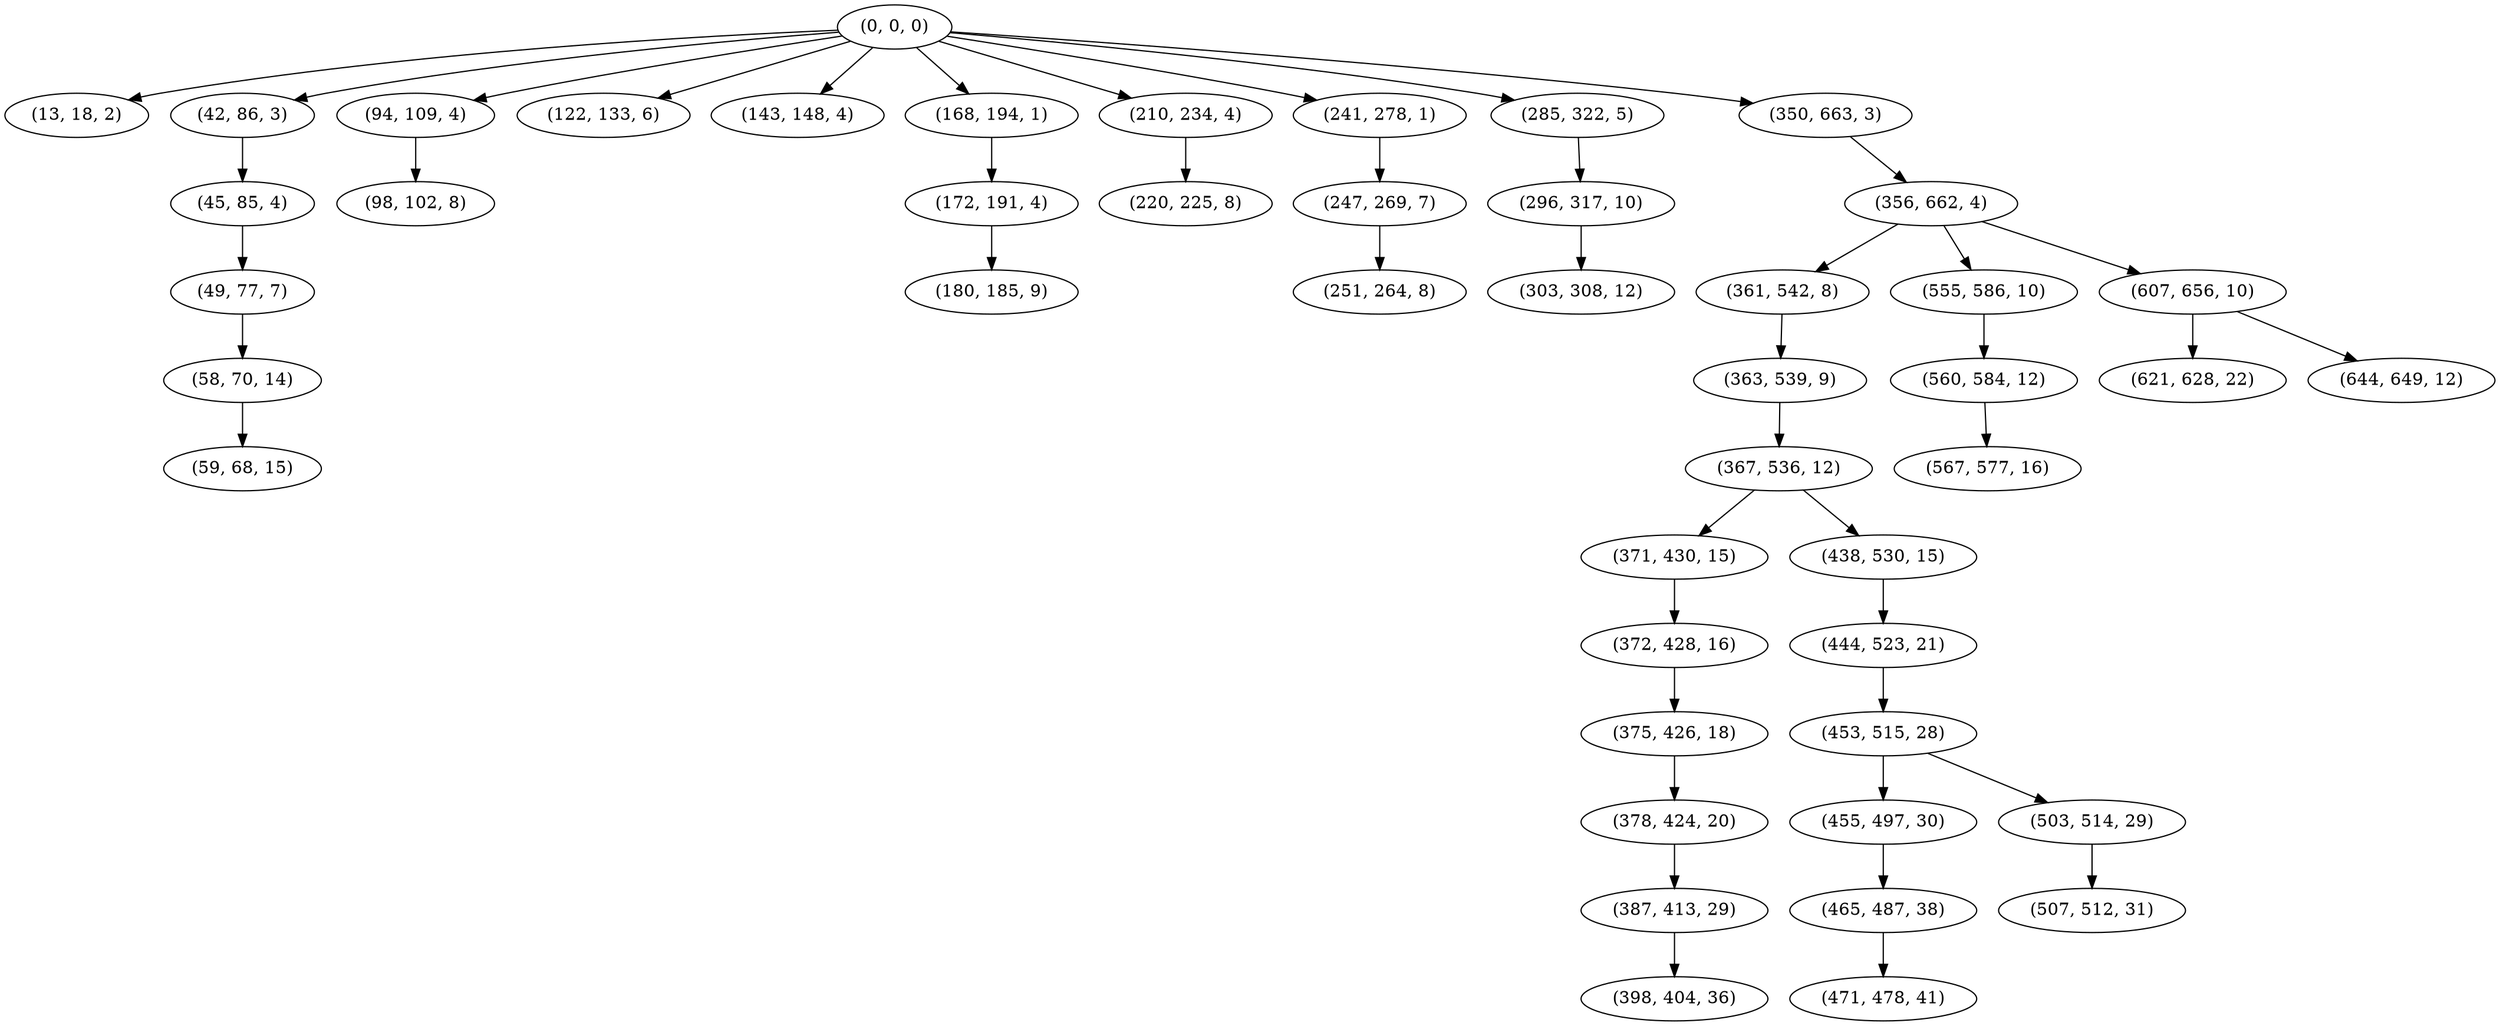 digraph tree {
    "(0, 0, 0)";
    "(13, 18, 2)";
    "(42, 86, 3)";
    "(45, 85, 4)";
    "(49, 77, 7)";
    "(58, 70, 14)";
    "(59, 68, 15)";
    "(94, 109, 4)";
    "(98, 102, 8)";
    "(122, 133, 6)";
    "(143, 148, 4)";
    "(168, 194, 1)";
    "(172, 191, 4)";
    "(180, 185, 9)";
    "(210, 234, 4)";
    "(220, 225, 8)";
    "(241, 278, 1)";
    "(247, 269, 7)";
    "(251, 264, 8)";
    "(285, 322, 5)";
    "(296, 317, 10)";
    "(303, 308, 12)";
    "(350, 663, 3)";
    "(356, 662, 4)";
    "(361, 542, 8)";
    "(363, 539, 9)";
    "(367, 536, 12)";
    "(371, 430, 15)";
    "(372, 428, 16)";
    "(375, 426, 18)";
    "(378, 424, 20)";
    "(387, 413, 29)";
    "(398, 404, 36)";
    "(438, 530, 15)";
    "(444, 523, 21)";
    "(453, 515, 28)";
    "(455, 497, 30)";
    "(465, 487, 38)";
    "(471, 478, 41)";
    "(503, 514, 29)";
    "(507, 512, 31)";
    "(555, 586, 10)";
    "(560, 584, 12)";
    "(567, 577, 16)";
    "(607, 656, 10)";
    "(621, 628, 22)";
    "(644, 649, 12)";
    "(0, 0, 0)" -> "(13, 18, 2)";
    "(0, 0, 0)" -> "(42, 86, 3)";
    "(0, 0, 0)" -> "(94, 109, 4)";
    "(0, 0, 0)" -> "(122, 133, 6)";
    "(0, 0, 0)" -> "(143, 148, 4)";
    "(0, 0, 0)" -> "(168, 194, 1)";
    "(0, 0, 0)" -> "(210, 234, 4)";
    "(0, 0, 0)" -> "(241, 278, 1)";
    "(0, 0, 0)" -> "(285, 322, 5)";
    "(0, 0, 0)" -> "(350, 663, 3)";
    "(42, 86, 3)" -> "(45, 85, 4)";
    "(45, 85, 4)" -> "(49, 77, 7)";
    "(49, 77, 7)" -> "(58, 70, 14)";
    "(58, 70, 14)" -> "(59, 68, 15)";
    "(94, 109, 4)" -> "(98, 102, 8)";
    "(168, 194, 1)" -> "(172, 191, 4)";
    "(172, 191, 4)" -> "(180, 185, 9)";
    "(210, 234, 4)" -> "(220, 225, 8)";
    "(241, 278, 1)" -> "(247, 269, 7)";
    "(247, 269, 7)" -> "(251, 264, 8)";
    "(285, 322, 5)" -> "(296, 317, 10)";
    "(296, 317, 10)" -> "(303, 308, 12)";
    "(350, 663, 3)" -> "(356, 662, 4)";
    "(356, 662, 4)" -> "(361, 542, 8)";
    "(356, 662, 4)" -> "(555, 586, 10)";
    "(356, 662, 4)" -> "(607, 656, 10)";
    "(361, 542, 8)" -> "(363, 539, 9)";
    "(363, 539, 9)" -> "(367, 536, 12)";
    "(367, 536, 12)" -> "(371, 430, 15)";
    "(367, 536, 12)" -> "(438, 530, 15)";
    "(371, 430, 15)" -> "(372, 428, 16)";
    "(372, 428, 16)" -> "(375, 426, 18)";
    "(375, 426, 18)" -> "(378, 424, 20)";
    "(378, 424, 20)" -> "(387, 413, 29)";
    "(387, 413, 29)" -> "(398, 404, 36)";
    "(438, 530, 15)" -> "(444, 523, 21)";
    "(444, 523, 21)" -> "(453, 515, 28)";
    "(453, 515, 28)" -> "(455, 497, 30)";
    "(453, 515, 28)" -> "(503, 514, 29)";
    "(455, 497, 30)" -> "(465, 487, 38)";
    "(465, 487, 38)" -> "(471, 478, 41)";
    "(503, 514, 29)" -> "(507, 512, 31)";
    "(555, 586, 10)" -> "(560, 584, 12)";
    "(560, 584, 12)" -> "(567, 577, 16)";
    "(607, 656, 10)" -> "(621, 628, 22)";
    "(607, 656, 10)" -> "(644, 649, 12)";
}
